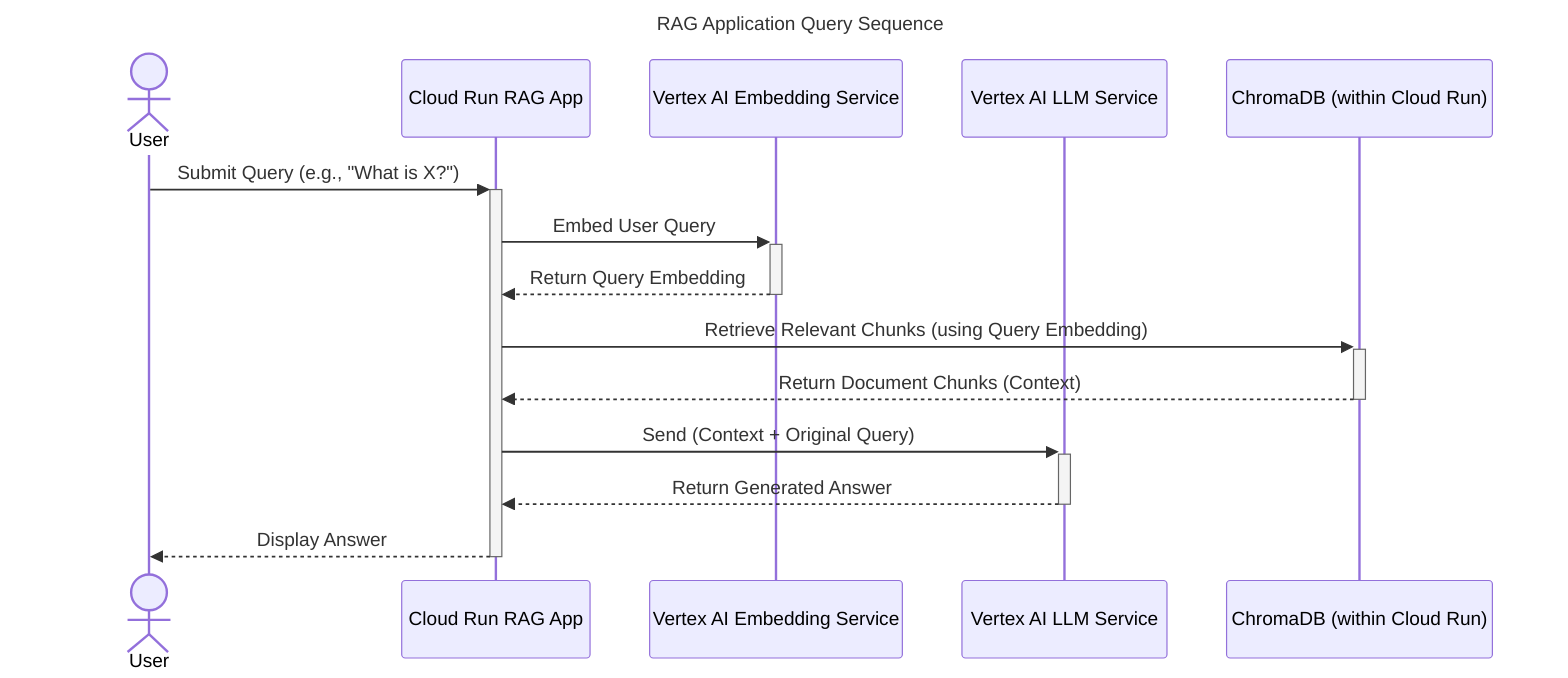 %% ----------------------------------------------------------------------
%% This diagram shows the sequence of interactions for a RAG query.
%% Direct icon embedding in participant names is less standard and
%% might not render well or be supported in all Mermaid environments.
%% Using an alias with an <img> tag *might* work in some renderers,
%% but is often omitted for clarity in sequence diagrams.
%% Example of potential HTML in participant (might not render well):
%%   participant CR as "<img src='URL_TO_GCP_CLOUD_RUN_ICON.svg' width='20'><br>Cloud Run RAG App"

sequenceDiagram
    title RAG Application Query Sequence

    actor User
    participant CR as Cloud Run RAG App
    participant EmbSvc as Vertex AI Embedding Service
    participant LLMSvc as Vertex AI LLM Service
    participant CDB as ChromaDB (within Cloud Run)

    User->>+CR: Submit Query (e.g., "What is X?")
    CR->>+EmbSvc: Embed User Query
    EmbSvc-->>-CR: Return Query Embedding
    CR->>+CDB: Retrieve Relevant Chunks (using Query Embedding)
    CDB-->>-CR: Return Document Chunks (Context)
    CR->>+LLMSvc: Send (Context + Original Query)
    LLMSvc-->>-CR: Return Generated Answer
    CR-->>-User: Display Answer